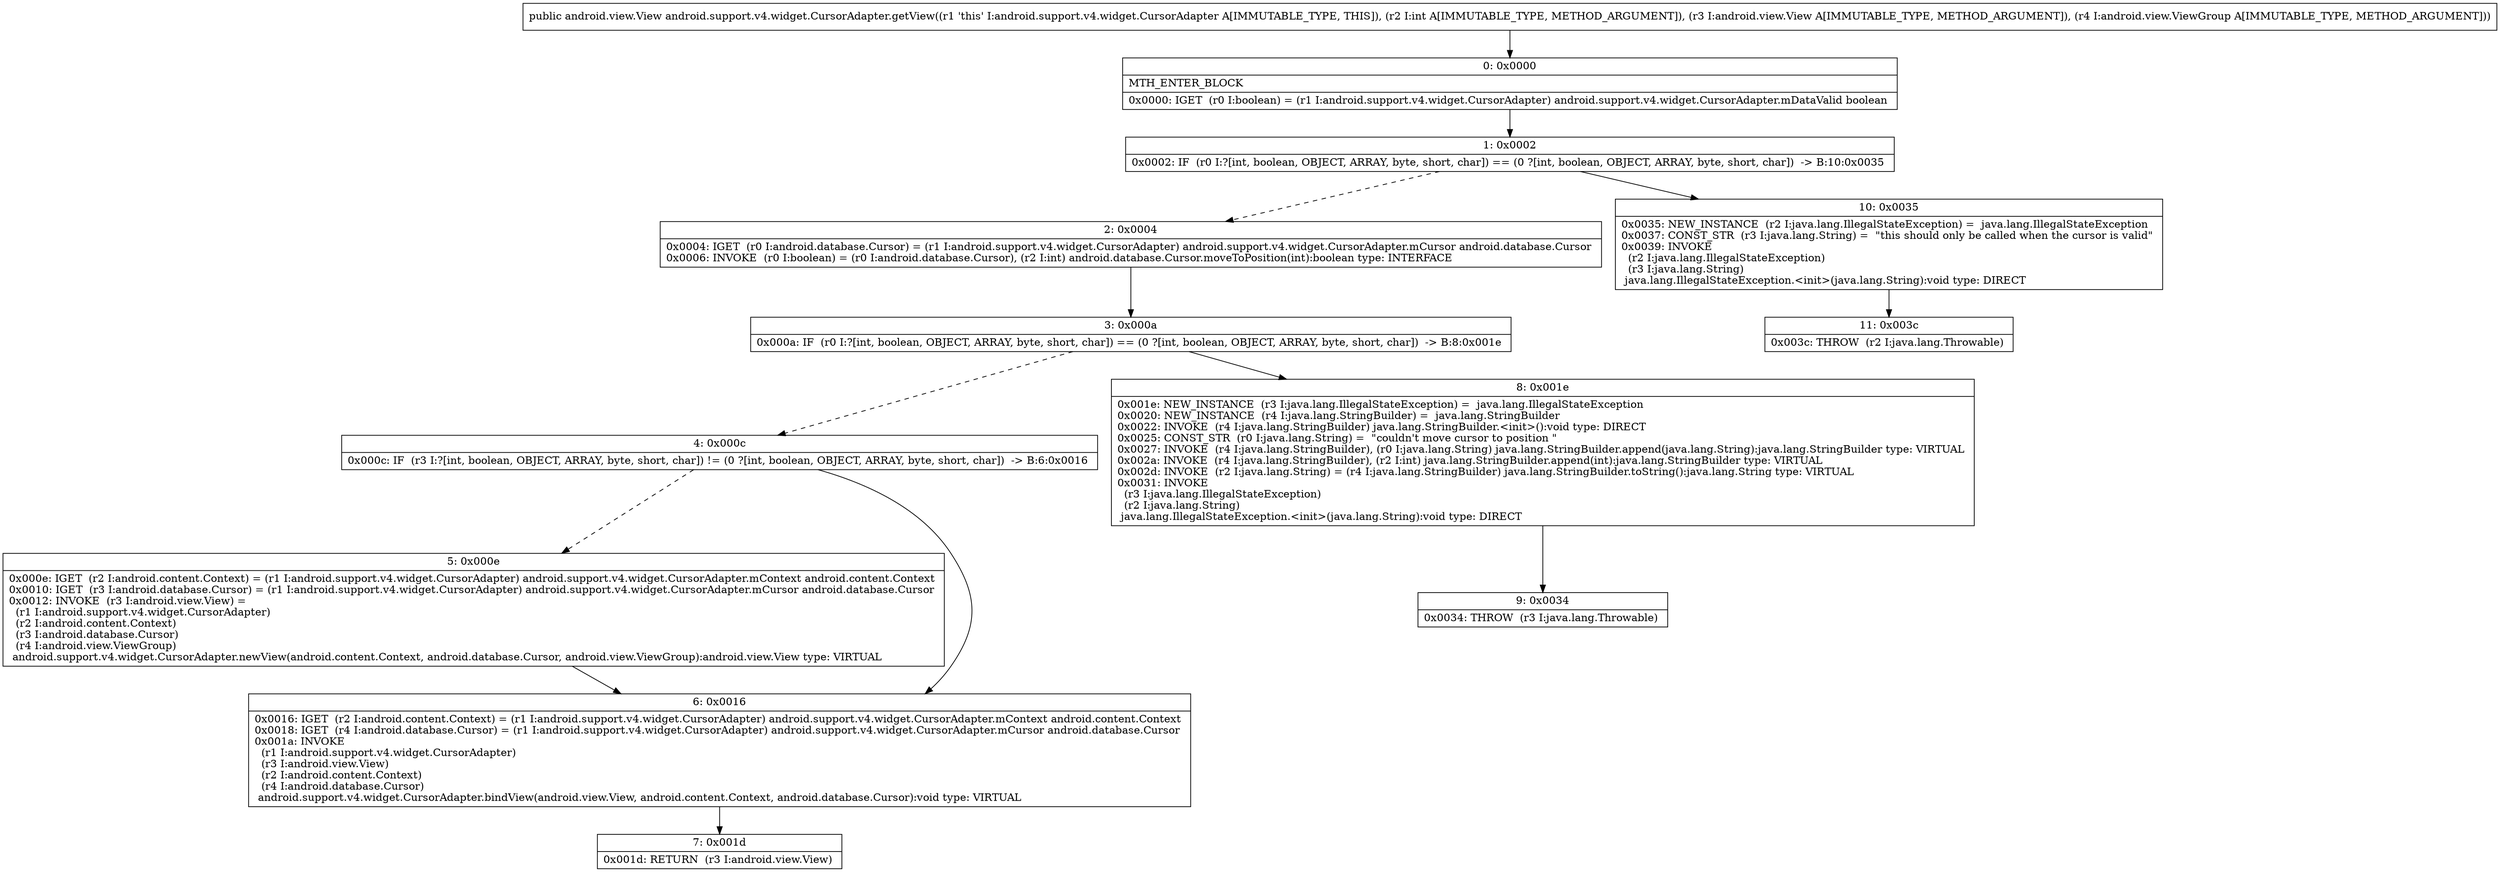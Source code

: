 digraph "CFG forandroid.support.v4.widget.CursorAdapter.getView(ILandroid\/view\/View;Landroid\/view\/ViewGroup;)Landroid\/view\/View;" {
Node_0 [shape=record,label="{0\:\ 0x0000|MTH_ENTER_BLOCK\l|0x0000: IGET  (r0 I:boolean) = (r1 I:android.support.v4.widget.CursorAdapter) android.support.v4.widget.CursorAdapter.mDataValid boolean \l}"];
Node_1 [shape=record,label="{1\:\ 0x0002|0x0002: IF  (r0 I:?[int, boolean, OBJECT, ARRAY, byte, short, char]) == (0 ?[int, boolean, OBJECT, ARRAY, byte, short, char])  \-\> B:10:0x0035 \l}"];
Node_2 [shape=record,label="{2\:\ 0x0004|0x0004: IGET  (r0 I:android.database.Cursor) = (r1 I:android.support.v4.widget.CursorAdapter) android.support.v4.widget.CursorAdapter.mCursor android.database.Cursor \l0x0006: INVOKE  (r0 I:boolean) = (r0 I:android.database.Cursor), (r2 I:int) android.database.Cursor.moveToPosition(int):boolean type: INTERFACE \l}"];
Node_3 [shape=record,label="{3\:\ 0x000a|0x000a: IF  (r0 I:?[int, boolean, OBJECT, ARRAY, byte, short, char]) == (0 ?[int, boolean, OBJECT, ARRAY, byte, short, char])  \-\> B:8:0x001e \l}"];
Node_4 [shape=record,label="{4\:\ 0x000c|0x000c: IF  (r3 I:?[int, boolean, OBJECT, ARRAY, byte, short, char]) != (0 ?[int, boolean, OBJECT, ARRAY, byte, short, char])  \-\> B:6:0x0016 \l}"];
Node_5 [shape=record,label="{5\:\ 0x000e|0x000e: IGET  (r2 I:android.content.Context) = (r1 I:android.support.v4.widget.CursorAdapter) android.support.v4.widget.CursorAdapter.mContext android.content.Context \l0x0010: IGET  (r3 I:android.database.Cursor) = (r1 I:android.support.v4.widget.CursorAdapter) android.support.v4.widget.CursorAdapter.mCursor android.database.Cursor \l0x0012: INVOKE  (r3 I:android.view.View) = \l  (r1 I:android.support.v4.widget.CursorAdapter)\l  (r2 I:android.content.Context)\l  (r3 I:android.database.Cursor)\l  (r4 I:android.view.ViewGroup)\l android.support.v4.widget.CursorAdapter.newView(android.content.Context, android.database.Cursor, android.view.ViewGroup):android.view.View type: VIRTUAL \l}"];
Node_6 [shape=record,label="{6\:\ 0x0016|0x0016: IGET  (r2 I:android.content.Context) = (r1 I:android.support.v4.widget.CursorAdapter) android.support.v4.widget.CursorAdapter.mContext android.content.Context \l0x0018: IGET  (r4 I:android.database.Cursor) = (r1 I:android.support.v4.widget.CursorAdapter) android.support.v4.widget.CursorAdapter.mCursor android.database.Cursor \l0x001a: INVOKE  \l  (r1 I:android.support.v4.widget.CursorAdapter)\l  (r3 I:android.view.View)\l  (r2 I:android.content.Context)\l  (r4 I:android.database.Cursor)\l android.support.v4.widget.CursorAdapter.bindView(android.view.View, android.content.Context, android.database.Cursor):void type: VIRTUAL \l}"];
Node_7 [shape=record,label="{7\:\ 0x001d|0x001d: RETURN  (r3 I:android.view.View) \l}"];
Node_8 [shape=record,label="{8\:\ 0x001e|0x001e: NEW_INSTANCE  (r3 I:java.lang.IllegalStateException) =  java.lang.IllegalStateException \l0x0020: NEW_INSTANCE  (r4 I:java.lang.StringBuilder) =  java.lang.StringBuilder \l0x0022: INVOKE  (r4 I:java.lang.StringBuilder) java.lang.StringBuilder.\<init\>():void type: DIRECT \l0x0025: CONST_STR  (r0 I:java.lang.String) =  \"couldn't move cursor to position \" \l0x0027: INVOKE  (r4 I:java.lang.StringBuilder), (r0 I:java.lang.String) java.lang.StringBuilder.append(java.lang.String):java.lang.StringBuilder type: VIRTUAL \l0x002a: INVOKE  (r4 I:java.lang.StringBuilder), (r2 I:int) java.lang.StringBuilder.append(int):java.lang.StringBuilder type: VIRTUAL \l0x002d: INVOKE  (r2 I:java.lang.String) = (r4 I:java.lang.StringBuilder) java.lang.StringBuilder.toString():java.lang.String type: VIRTUAL \l0x0031: INVOKE  \l  (r3 I:java.lang.IllegalStateException)\l  (r2 I:java.lang.String)\l java.lang.IllegalStateException.\<init\>(java.lang.String):void type: DIRECT \l}"];
Node_9 [shape=record,label="{9\:\ 0x0034|0x0034: THROW  (r3 I:java.lang.Throwable) \l}"];
Node_10 [shape=record,label="{10\:\ 0x0035|0x0035: NEW_INSTANCE  (r2 I:java.lang.IllegalStateException) =  java.lang.IllegalStateException \l0x0037: CONST_STR  (r3 I:java.lang.String) =  \"this should only be called when the cursor is valid\" \l0x0039: INVOKE  \l  (r2 I:java.lang.IllegalStateException)\l  (r3 I:java.lang.String)\l java.lang.IllegalStateException.\<init\>(java.lang.String):void type: DIRECT \l}"];
Node_11 [shape=record,label="{11\:\ 0x003c|0x003c: THROW  (r2 I:java.lang.Throwable) \l}"];
MethodNode[shape=record,label="{public android.view.View android.support.v4.widget.CursorAdapter.getView((r1 'this' I:android.support.v4.widget.CursorAdapter A[IMMUTABLE_TYPE, THIS]), (r2 I:int A[IMMUTABLE_TYPE, METHOD_ARGUMENT]), (r3 I:android.view.View A[IMMUTABLE_TYPE, METHOD_ARGUMENT]), (r4 I:android.view.ViewGroup A[IMMUTABLE_TYPE, METHOD_ARGUMENT])) }"];
MethodNode -> Node_0;
Node_0 -> Node_1;
Node_1 -> Node_2[style=dashed];
Node_1 -> Node_10;
Node_2 -> Node_3;
Node_3 -> Node_4[style=dashed];
Node_3 -> Node_8;
Node_4 -> Node_5[style=dashed];
Node_4 -> Node_6;
Node_5 -> Node_6;
Node_6 -> Node_7;
Node_8 -> Node_9;
Node_10 -> Node_11;
}

